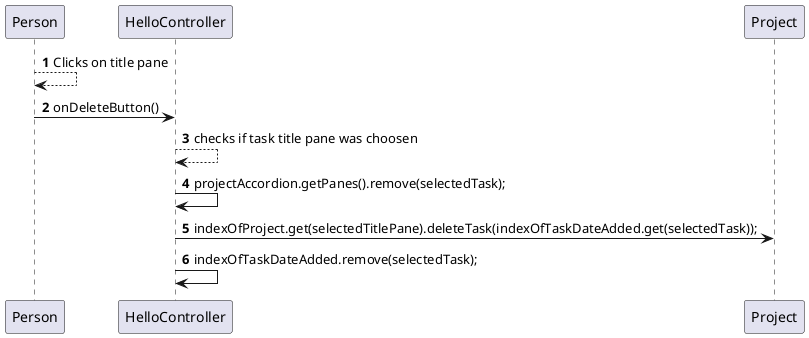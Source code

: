 @startuml
'https://plantuml.com/sequence-diagram

autonumber
Person -->Person : Clicks on title pane
Person -> HelloController: onDeleteButton()
HelloController --> HelloController: checks if task title pane was choosen
HelloController -> HelloController: projectAccordion.getPanes().remove(selectedTask);
HelloController -> Project: indexOfProject.get(selectedTitlePane).deleteTask(indexOfTaskDateAdded.get(selectedTask));
HelloController -> HelloController : indexOfTaskDateAdded.remove(selectedTask);
@enduml